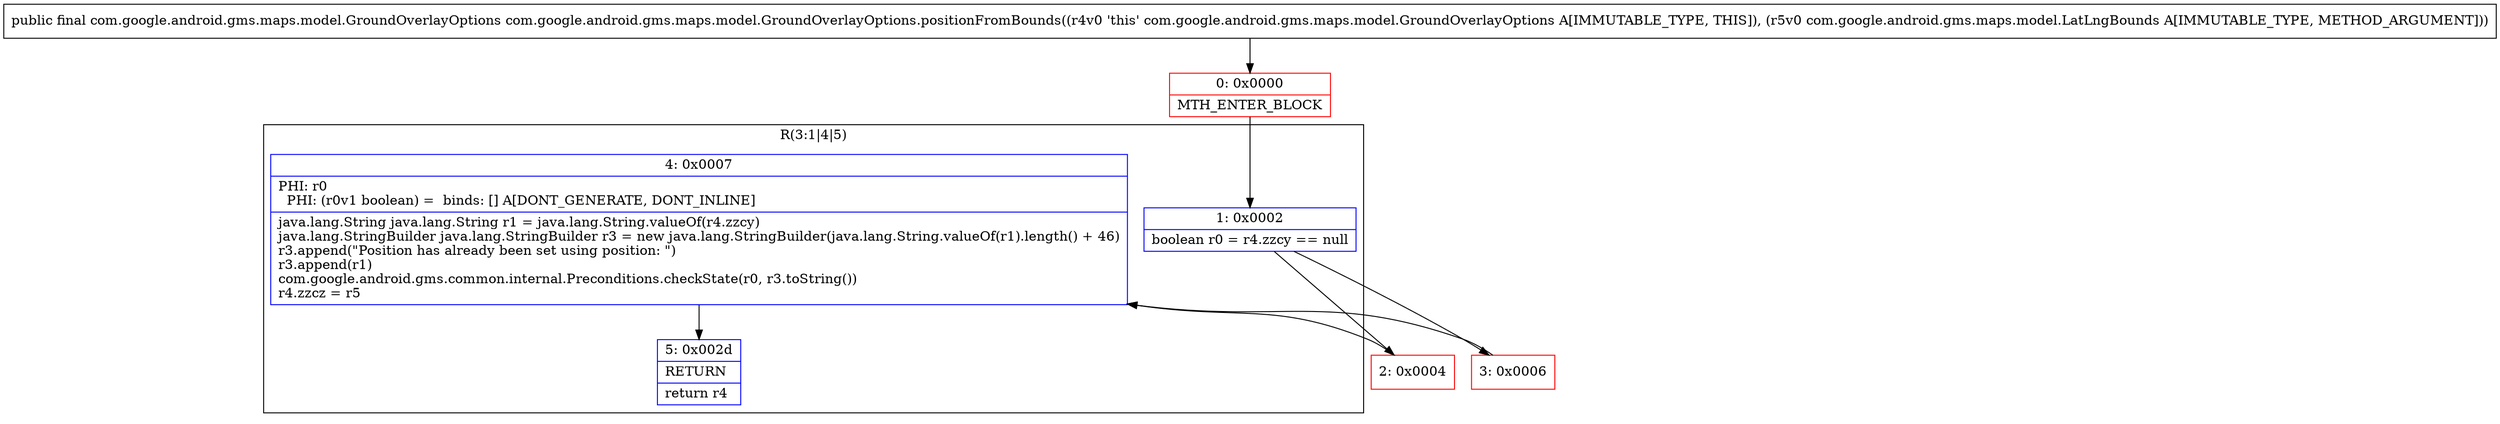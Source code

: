 digraph "CFG forcom.google.android.gms.maps.model.GroundOverlayOptions.positionFromBounds(Lcom\/google\/android\/gms\/maps\/model\/LatLngBounds;)Lcom\/google\/android\/gms\/maps\/model\/GroundOverlayOptions;" {
subgraph cluster_Region_784923445 {
label = "R(3:1|4|5)";
node [shape=record,color=blue];
Node_1 [shape=record,label="{1\:\ 0x0002|boolean r0 = r4.zzcy == null\l}"];
Node_4 [shape=record,label="{4\:\ 0x0007|PHI: r0 \l  PHI: (r0v1 boolean) =  binds: [] A[DONT_GENERATE, DONT_INLINE]\l|java.lang.String java.lang.String r1 = java.lang.String.valueOf(r4.zzcy)\ljava.lang.StringBuilder java.lang.StringBuilder r3 = new java.lang.StringBuilder(java.lang.String.valueOf(r1).length() + 46)\lr3.append(\"Position has already been set using position: \")\lr3.append(r1)\lcom.google.android.gms.common.internal.Preconditions.checkState(r0, r3.toString())\lr4.zzcz = r5\l}"];
Node_5 [shape=record,label="{5\:\ 0x002d|RETURN\l|return r4\l}"];
}
Node_0 [shape=record,color=red,label="{0\:\ 0x0000|MTH_ENTER_BLOCK\l}"];
Node_2 [shape=record,color=red,label="{2\:\ 0x0004}"];
Node_3 [shape=record,color=red,label="{3\:\ 0x0006}"];
MethodNode[shape=record,label="{public final com.google.android.gms.maps.model.GroundOverlayOptions com.google.android.gms.maps.model.GroundOverlayOptions.positionFromBounds((r4v0 'this' com.google.android.gms.maps.model.GroundOverlayOptions A[IMMUTABLE_TYPE, THIS]), (r5v0 com.google.android.gms.maps.model.LatLngBounds A[IMMUTABLE_TYPE, METHOD_ARGUMENT])) }"];
MethodNode -> Node_0;
Node_1 -> Node_2;
Node_1 -> Node_3;
Node_4 -> Node_5;
Node_0 -> Node_1;
Node_2 -> Node_4;
Node_3 -> Node_4;
}

